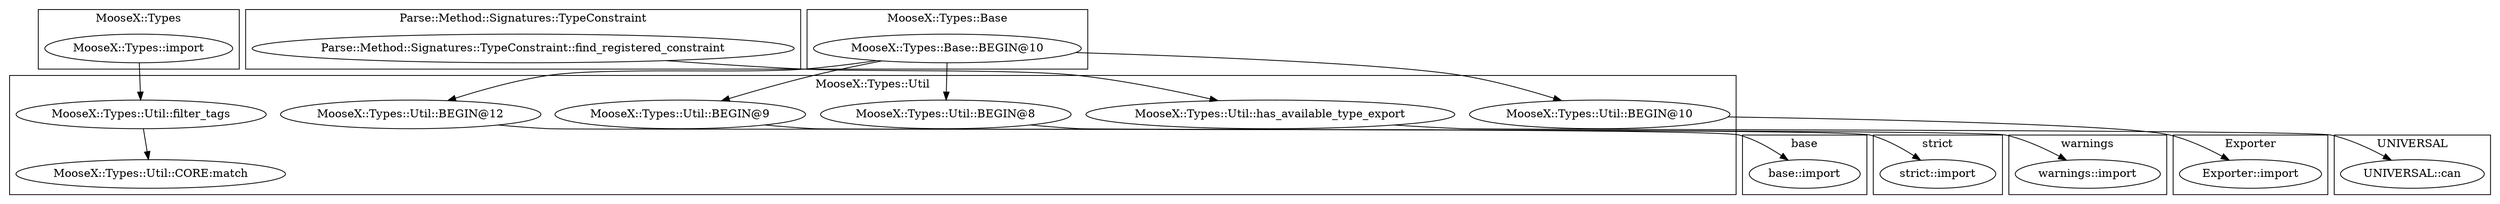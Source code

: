 digraph {
graph [overlap=false]
subgraph cluster_MooseX_Types_Util {
	label="MooseX::Types::Util";
	"MooseX::Types::Util::BEGIN@12";
	"MooseX::Types::Util::filter_tags";
	"MooseX::Types::Util::BEGIN@9";
	"MooseX::Types::Util::BEGIN@8";
	"MooseX::Types::Util::BEGIN@10";
	"MooseX::Types::Util::CORE:match";
	"MooseX::Types::Util::has_available_type_export";
}
subgraph cluster_UNIVERSAL {
	label="UNIVERSAL";
	"UNIVERSAL::can";
}
subgraph cluster_MooseX_Types {
	label="MooseX::Types";
	"MooseX::Types::import";
}
subgraph cluster_warnings {
	label="warnings";
	"warnings::import";
}
subgraph cluster_Parse_Method_Signatures_TypeConstraint {
	label="Parse::Method::Signatures::TypeConstraint";
	"Parse::Method::Signatures::TypeConstraint::find_registered_constraint";
}
subgraph cluster_base {
	label="base";
	"base::import";
}
subgraph cluster_Exporter {
	label="Exporter";
	"Exporter::import";
}
subgraph cluster_MooseX_Types_Base {
	label="MooseX::Types::Base";
	"MooseX::Types::Base::BEGIN@10";
}
subgraph cluster_strict {
	label="strict";
	"strict::import";
}
"MooseX::Types::Base::BEGIN@10" -> "MooseX::Types::Util::BEGIN@9";
"MooseX::Types::import" -> "MooseX::Types::Util::filter_tags";
"MooseX::Types::Util::BEGIN@9" -> "strict::import";
"MooseX::Types::Util::BEGIN@10" -> "Exporter::import";
"MooseX::Types::Util::has_available_type_export" -> "UNIVERSAL::can";
"MooseX::Types::Base::BEGIN@10" -> "MooseX::Types::Util::BEGIN@10";
"MooseX::Types::Util::BEGIN@12" -> "base::import";
"MooseX::Types::Util::BEGIN@8" -> "warnings::import";
"MooseX::Types::Base::BEGIN@10" -> "MooseX::Types::Util::BEGIN@8";
"Parse::Method::Signatures::TypeConstraint::find_registered_constraint" -> "MooseX::Types::Util::has_available_type_export";
"MooseX::Types::Base::BEGIN@10" -> "MooseX::Types::Util::BEGIN@12";
"MooseX::Types::Util::filter_tags" -> "MooseX::Types::Util::CORE:match";
}
